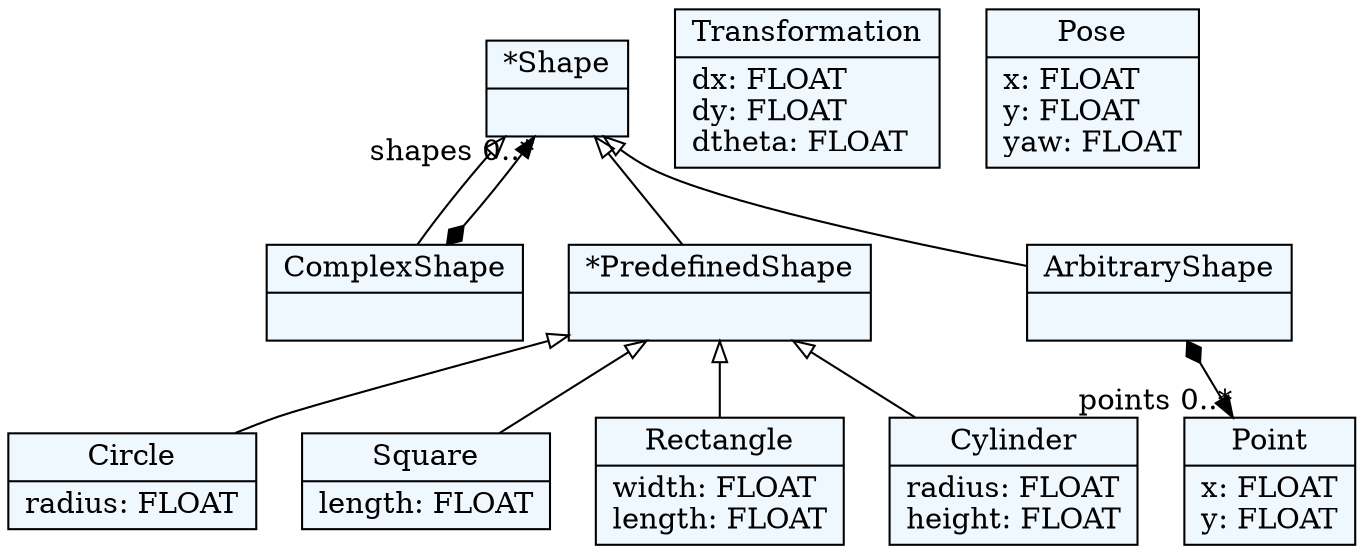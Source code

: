 
    digraph textX {
    fontname = "Bitstream Vera Sans"
    fontsize = 8
    node[
        shape=record,
        style=filled,
        fillcolor=aliceblue
    ]
    nodesep = 0.3
    edge[dir=black,arrowtail=empty]


2186026627584[ label="{Point|x: FLOAT\ly: FLOAT\l}"]

2186026625040[ label="{Transformation|dx: FLOAT\ldy: FLOAT\ldtheta: FLOAT\l}"]

2186026626720[ label="{Pose|x: FLOAT\ly: FLOAT\lyaw: FLOAT\l}"]

2186026627776[ label="{*Shape|}"]

2186026626816[ label="{ComplexShape|}"]

2186026628208[ label="{*PredefinedShape|}"]

2186026828912[ label="{Circle|radius: FLOAT\l}"]

2186026838752[ label="{Square|length: FLOAT\l}"]

2186026838656[ label="{Rectangle|width: FLOAT\llength: FLOAT\l}"]

2186026838704[ label="{Cylinder|radius: FLOAT\lheight: FLOAT\l}"]

2186026831792[ label="{ArbitraryShape|}"]



2186026627776 -> 2186026628208 [dir=back]
2186026627776 -> 2186026831792 [dir=back]
2186026627776 -> 2186026626816 [dir=back]
2186026626816 -> 2186026627776[arrowtail=diamond, dir=both, headlabel="shapes 0..*"]
2186026628208 -> 2186026828912 [dir=back]
2186026628208 -> 2186026838752 [dir=back]
2186026628208 -> 2186026838656 [dir=back]
2186026628208 -> 2186026838704 [dir=back]
2186026831792 -> 2186026627584[arrowtail=diamond, dir=both, headlabel="points 0..*"]

}
